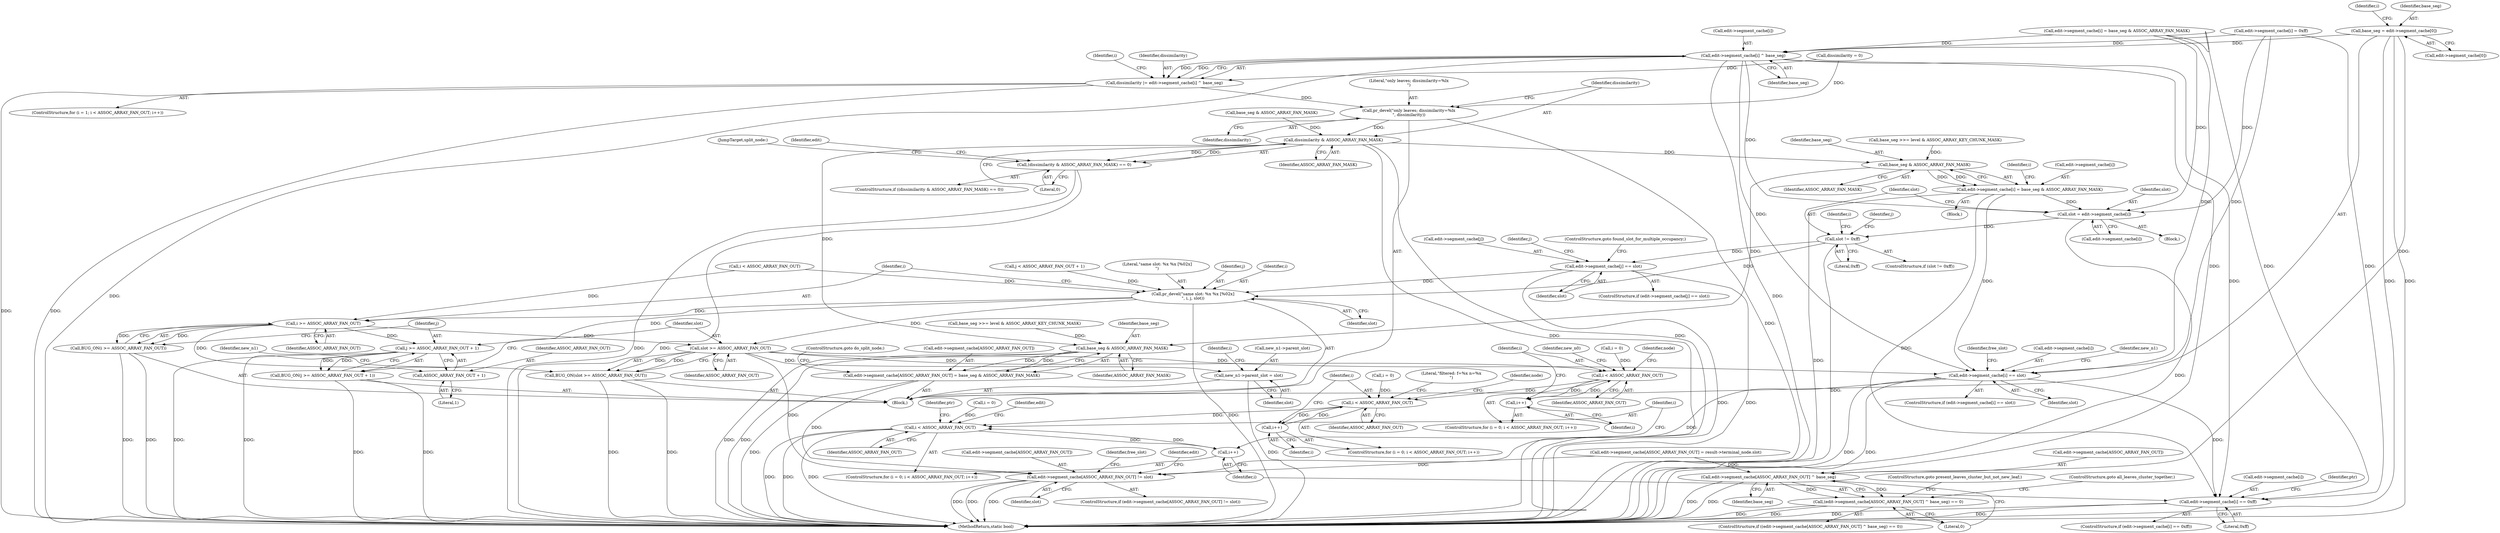 digraph "0_linux_8d4a2ec1e0b41b0cf9a0c5cd4511da7f8e4f3de2@array" {
"1000364" [label="(Call,base_seg = edit->segment_cache[0])"];
"1000382" [label="(Call,edit->segment_cache[i] ^ base_seg)"];
"1000380" [label="(Call,dissimilarity |= edit->segment_cache[i] ^ base_seg)"];
"1000389" [label="(Call,pr_devel(\"only leaves; dissimilarity=%lx\n\", dissimilarity))"];
"1000394" [label="(Call,dissimilarity & ASSOC_ARRAY_FAN_MASK)"];
"1000393" [label="(Call,(dissimilarity & ASSOC_ARRAY_FAN_MASK) == 0)"];
"1001225" [label="(Call,base_seg & ASSOC_ARRAY_FAN_MASK)"];
"1001219" [label="(Call,edit->segment_cache[i] = base_seg & ASSOC_ARRAY_FAN_MASK)"];
"1000475" [label="(Call,slot = edit->segment_cache[i])"];
"1000483" [label="(Call,slot != 0xff)"];
"1000500" [label="(Call,edit->segment_cache[j] == slot)"];
"1000509" [label="(Call,pr_devel(\"same slot: %x %x [%02x]\n\", i, j, slot))"];
"1000515" [label="(Call,i >= ASSOC_ARRAY_FAN_OUT)"];
"1000514" [label="(Call,BUG_ON(i >= ASSOC_ARRAY_FAN_OUT))"];
"1000519" [label="(Call,j >= ASSOC_ARRAY_FAN_OUT + 1)"];
"1000518" [label="(Call,BUG_ON(j >= ASSOC_ARRAY_FAN_OUT + 1))"];
"1000521" [label="(Call,ASSOC_ARRAY_FAN_OUT + 1)"];
"1000525" [label="(Call,slot >= ASSOC_ARRAY_FAN_OUT)"];
"1000524" [label="(Call,BUG_ON(slot >= ASSOC_ARRAY_FAN_OUT))"];
"1000528" [label="(Call,new_n1->parent_slot = slot)"];
"1000537" [label="(Call,i < ASSOC_ARRAY_FAN_OUT)"];
"1000540" [label="(Call,i++)"];
"1000595" [label="(Call,i < ASSOC_ARRAY_FAN_OUT)"];
"1000598" [label="(Call,i++)"];
"1000729" [label="(Call,i < ASSOC_ARRAY_FAN_OUT)"];
"1000732" [label="(Call,i++)"];
"1000610" [label="(Call,edit->segment_cache[i] == slot)"];
"1000663" [label="(Call,edit->segment_cache[ASSOC_ARRAY_FAN_OUT] != slot)"];
"1000736" [label="(Call,edit->segment_cache[i] == 0xff)"];
"1001244" [label="(Call,base_seg & ASSOC_ARRAY_FAN_MASK)"];
"1001238" [label="(Call,edit->segment_cache[ASSOC_ARRAY_FAN_OUT] = base_seg & ASSOC_ARRAY_FAN_MASK)"];
"1000401" [label="(Call,edit->segment_cache[ASSOC_ARRAY_FAN_OUT] ^ base_seg)"];
"1000400" [label="(Call,(edit->segment_cache[ASSOC_ARRAY_FAN_OUT] ^ base_seg) == 0)"];
"1000510" [label="(Literal,\"same slot: %x %x [%02x]\n\")"];
"1000674" [label="(Identifier,free_slot)"];
"1000488" [label="(Identifier,j)"];
"1000725" [label="(ControlStructure,for (i = 0; i < ASSOC_ARRAY_FAN_OUT; i++))"];
"1000540" [label="(Call,i++)"];
"1000609" [label="(ControlStructure,if (edit->segment_cache[i] == slot))"];
"1000599" [label="(Identifier,i)"];
"1000524" [label="(Call,BUG_ON(slot >= ASSOC_ARRAY_FAN_OUT))"];
"1000324" [label="(Call,edit->segment_cache[i] = 0xff)"];
"1000509" [label="(Call,pr_devel(\"same slot: %x %x [%02x]\n\", i, j, slot))"];
"1000520" [label="(Identifier,j)"];
"1000733" [label="(Identifier,i)"];
"1000596" [label="(Identifier,i)"];
"1000397" [label="(Literal,0)"];
"1001226" [label="(Identifier,base_seg)"];
"1000506" [label="(Identifier,slot)"];
"1001199" [label="(Identifier,i)"];
"1000382" [label="(Call,edit->segment_cache[i] ^ base_seg)"];
"1000663" [label="(Call,edit->segment_cache[ASSOC_ARRAY_FAN_OUT] != slot)"];
"1000546" [label="(Identifier,node)"];
"1000730" [label="(Identifier,i)"];
"1000515" [label="(Call,i >= ASSOC_ARRAY_FAN_OUT)"];
"1001246" [label="(Identifier,ASSOC_ARRAY_FAN_MASK)"];
"1000402" [label="(Call,edit->segment_cache[ASSOC_ARRAY_FAN_OUT])"];
"1000485" [label="(Literal,0xff)"];
"1001227" [label="(Identifier,ASSOC_ARRAY_FAN_MASK)"];
"1000639" [label="(Identifier,free_slot)"];
"1000572" [label="(Identifier,new_n0)"];
"1000732" [label="(Call,i++)"];
"1000400" [label="(Call,(edit->segment_cache[ASSOC_ARRAY_FAN_OUT] ^ base_seg) == 0)"];
"1000352" [label="(Call,base_seg & ASSOC_ARRAY_FAN_MASK)"];
"1000535" [label="(Identifier,i)"];
"1001239" [label="(Call,edit->segment_cache[ASSOC_ARRAY_FAN_OUT])"];
"1001214" [label="(Call,base_seg >>= level & ASSOC_ARRAY_KEY_CHUNK_MASK)"];
"1000737" [label="(Call,edit->segment_cache[i])"];
"1000392" [label="(ControlStructure,if ((dissimilarity & ASSOC_ARRAY_FAN_MASK) == 0))"];
"1000595" [label="(Call,i < ASSOC_ARRAY_FAN_OUT)"];
"1000592" [label="(Call,i = 0)"];
"1000410" [label="(ControlStructure,goto present_leaves_cluster_but_not_new_leaf;)"];
"1000473" [label="(Identifier,i)"];
"1000611" [label="(Call,edit->segment_cache[i])"];
"1000512" [label="(Identifier,j)"];
"1000735" [label="(ControlStructure,if (edit->segment_cache[i] == 0xff))"];
"1001233" [label="(Call,base_seg >>= level & ASSOC_ARRAY_KEY_CHUNK_MASK)"];
"1000394" [label="(Call,dissimilarity & ASSOC_ARRAY_FAN_MASK)"];
"1000528" [label="(Call,new_n1->parent_slot = slot)"];
"1000511" [label="(Identifier,i)"];
"1000477" [label="(Call,edit->segment_cache[i])"];
"1000539" [label="(Identifier,ASSOC_ARRAY_FAN_OUT)"];
"1001220" [label="(Call,edit->segment_cache[i])"];
"1000500" [label="(Call,edit->segment_cache[j] == slot)"];
"1000396" [label="(Identifier,ASSOC_ARRAY_FAN_MASK)"];
"1001219" [label="(Call,edit->segment_cache[i] = base_seg & ASSOC_ARRAY_FAN_MASK)"];
"1000518" [label="(Call,BUG_ON(j >= ASSOC_ARRAY_FAN_OUT + 1))"];
"1000530" [label="(Identifier,new_n1)"];
"1000522" [label="(Identifier,ASSOC_ARRAY_FAN_OUT)"];
"1000521" [label="(Call,ASSOC_ARRAY_FAN_OUT + 1)"];
"1000501" [label="(Call,edit->segment_cache[j])"];
"1000659" [label="(Literal,\"filtered: f=%x n=%x\n\")"];
"1000669" [label="(Identifier,slot)"];
"1000388" [label="(Identifier,base_seg)"];
"1000538" [label="(Identifier,i)"];
"1000483" [label="(Call,slot != 0xff)"];
"1000373" [label="(Identifier,i)"];
"1000598" [label="(Call,i++)"];
"1001248" [label="(MethodReturn,static bool)"];
"1000361" [label="(Call,dissimilarity = 0)"];
"1001244" [label="(Call,base_seg & ASSOC_ARRAY_FAN_MASK)"];
"1000591" [label="(ControlStructure,for (i = 0; i < ASSOC_ARRAY_FAN_OUT; i++))"];
"1000533" [label="(ControlStructure,for (i = 0; i < ASSOC_ARRAY_FAN_OUT; i++))"];
"1000514" [label="(Call,BUG_ON(i >= ASSOC_ARRAY_FAN_OUT))"];
"1000523" [label="(Literal,1)"];
"1000616" [label="(Identifier,slot)"];
"1000399" [label="(ControlStructure,if ((edit->segment_cache[ASSOC_ARRAY_FAN_OUT] ^ base_seg) == 0))"];
"1000517" [label="(Identifier,ASSOC_ARRAY_FAN_OUT)"];
"1000534" [label="(Call,i = 0)"];
"1001247" [label="(ControlStructure,goto do_split_node;)"];
"1001200" [label="(Block,)"];
"1000381" [label="(Identifier,dissimilarity)"];
"1000701" [label="(Identifier,edit)"];
"1001238" [label="(Call,edit->segment_cache[ASSOC_ARRAY_FAN_OUT] = base_seg & ASSOC_ARRAY_FAN_MASK)"];
"1000401" [label="(Call,edit->segment_cache[ASSOC_ARRAY_FAN_OUT] ^ base_seg)"];
"1000476" [label="(Identifier,slot)"];
"1000739" [label="(Identifier,edit)"];
"1000407" [label="(Identifier,base_seg)"];
"1000366" [label="(Call,edit->segment_cache[0])"];
"1000393" [label="(Call,(dissimilarity & ASSOC_ARRAY_FAN_MASK) == 0)"];
"1000389" [label="(Call,pr_devel(\"only leaves; dissimilarity=%lx\n\", dissimilarity))"];
"1000605" [label="(Identifier,node)"];
"1000731" [label="(Identifier,ASSOC_ARRAY_FAN_OUT)"];
"1000529" [label="(Call,new_n1->parent_slot)"];
"1000526" [label="(Identifier,slot)"];
"1000475" [label="(Call,slot = edit->segment_cache[i])"];
"1000408" [label="(Literal,0)"];
"1000729" [label="(Call,i < ASSOC_ARRAY_FAN_OUT)"];
"1000541" [label="(Identifier,i)"];
"1000391" [label="(Identifier,dissimilarity)"];
"1000527" [label="(Identifier,ASSOC_ARRAY_FAN_OUT)"];
"1000736" [label="(Call,edit->segment_cache[i] == 0xff)"];
"1000513" [label="(Identifier,slot)"];
"1000532" [label="(Identifier,slot)"];
"1000621" [label="(Identifier,new_n1)"];
"1000525" [label="(Call,slot >= ASSOC_ARRAY_FAN_OUT)"];
"1000364" [label="(Call,base_seg = edit->segment_cache[0])"];
"1000346" [label="(Call,edit->segment_cache[i] = base_seg & ASSOC_ARRAY_FAN_MASK)"];
"1001225" [label="(Call,base_seg & ASSOC_ARRAY_FAN_MASK)"];
"1000365" [label="(Identifier,base_seg)"];
"1000411" [label="(JumpTarget,split_node:)"];
"1000379" [label="(Identifier,i)"];
"1000482" [label="(ControlStructure,if (slot != 0xff))"];
"1000498" [label="(Identifier,j)"];
"1000492" [label="(Call,j < ASSOC_ARRAY_FAN_OUT + 1)"];
"1000499" [label="(ControlStructure,if (edit->segment_cache[j] == slot))"];
"1000519" [label="(Call,j >= ASSOC_ARRAY_FAN_OUT + 1)"];
"1000156" [label="(Call,edit->segment_cache[ASSOC_ARRAY_FAN_OUT] = result->terminal_node.slot)"];
"1000507" [label="(ControlStructure,goto found_slot_for_multiple_occupancy;)"];
"1000390" [label="(Literal,\"only leaves; dissimilarity=%lx\n\")"];
"1000745" [label="(Identifier,ptr)"];
"1000484" [label="(Identifier,slot)"];
"1000122" [label="(Block,)"];
"1000789" [label="(Identifier,ptr)"];
"1001245" [label="(Identifier,base_seg)"];
"1000404" [label="(Identifier,edit)"];
"1000469" [label="(Call,i < ASSOC_ARRAY_FAN_OUT)"];
"1000610" [label="(Call,edit->segment_cache[i] == slot)"];
"1000371" [label="(ControlStructure,for (i = 1; i < ASSOC_ARRAY_FAN_OUT; i++))"];
"1000409" [label="(ControlStructure,goto all_leaves_cluster_together;)"];
"1000662" [label="(ControlStructure,if (edit->segment_cache[ASSOC_ARRAY_FAN_OUT] != slot))"];
"1000380" [label="(Call,dissimilarity |= edit->segment_cache[i] ^ base_seg)"];
"1000516" [label="(Identifier,i)"];
"1000395" [label="(Identifier,dissimilarity)"];
"1000383" [label="(Call,edit->segment_cache[i])"];
"1000597" [label="(Identifier,ASSOC_ARRAY_FAN_OUT)"];
"1000474" [label="(Block,)"];
"1000664" [label="(Call,edit->segment_cache[ASSOC_ARRAY_FAN_OUT])"];
"1000537" [label="(Call,i < ASSOC_ARRAY_FAN_OUT)"];
"1000742" [label="(Literal,0xff)"];
"1000726" [label="(Call,i = 0)"];
"1000364" -> "1000122"  [label="AST: "];
"1000364" -> "1000366"  [label="CFG: "];
"1000365" -> "1000364"  [label="AST: "];
"1000366" -> "1000364"  [label="AST: "];
"1000373" -> "1000364"  [label="CFG: "];
"1000364" -> "1001248"  [label="DDG: "];
"1000364" -> "1001248"  [label="DDG: "];
"1000364" -> "1000382"  [label="DDG: "];
"1000364" -> "1000401"  [label="DDG: "];
"1000382" -> "1000380"  [label="AST: "];
"1000382" -> "1000388"  [label="CFG: "];
"1000383" -> "1000382"  [label="AST: "];
"1000388" -> "1000382"  [label="AST: "];
"1000380" -> "1000382"  [label="CFG: "];
"1000382" -> "1001248"  [label="DDG: "];
"1000382" -> "1001248"  [label="DDG: "];
"1000382" -> "1000380"  [label="DDG: "];
"1000382" -> "1000380"  [label="DDG: "];
"1000346" -> "1000382"  [label="DDG: "];
"1000324" -> "1000382"  [label="DDG: "];
"1000382" -> "1000401"  [label="DDG: "];
"1000382" -> "1000475"  [label="DDG: "];
"1000382" -> "1000610"  [label="DDG: "];
"1000382" -> "1000736"  [label="DDG: "];
"1000380" -> "1000371"  [label="AST: "];
"1000381" -> "1000380"  [label="AST: "];
"1000379" -> "1000380"  [label="CFG: "];
"1000380" -> "1001248"  [label="DDG: "];
"1000380" -> "1001248"  [label="DDG: "];
"1000361" -> "1000380"  [label="DDG: "];
"1000380" -> "1000389"  [label="DDG: "];
"1000389" -> "1000122"  [label="AST: "];
"1000389" -> "1000391"  [label="CFG: "];
"1000390" -> "1000389"  [label="AST: "];
"1000391" -> "1000389"  [label="AST: "];
"1000395" -> "1000389"  [label="CFG: "];
"1000389" -> "1001248"  [label="DDG: "];
"1000361" -> "1000389"  [label="DDG: "];
"1000389" -> "1000394"  [label="DDG: "];
"1000394" -> "1000393"  [label="AST: "];
"1000394" -> "1000396"  [label="CFG: "];
"1000395" -> "1000394"  [label="AST: "];
"1000396" -> "1000394"  [label="AST: "];
"1000397" -> "1000394"  [label="CFG: "];
"1000394" -> "1001248"  [label="DDG: "];
"1000394" -> "1001248"  [label="DDG: "];
"1000394" -> "1000393"  [label="DDG: "];
"1000394" -> "1000393"  [label="DDG: "];
"1000352" -> "1000394"  [label="DDG: "];
"1000394" -> "1001225"  [label="DDG: "];
"1000394" -> "1001244"  [label="DDG: "];
"1000393" -> "1000392"  [label="AST: "];
"1000393" -> "1000397"  [label="CFG: "];
"1000397" -> "1000393"  [label="AST: "];
"1000404" -> "1000393"  [label="CFG: "];
"1000411" -> "1000393"  [label="CFG: "];
"1000393" -> "1001248"  [label="DDG: "];
"1000393" -> "1001248"  [label="DDG: "];
"1001225" -> "1001219"  [label="AST: "];
"1001225" -> "1001227"  [label="CFG: "];
"1001226" -> "1001225"  [label="AST: "];
"1001227" -> "1001225"  [label="AST: "];
"1001219" -> "1001225"  [label="CFG: "];
"1001225" -> "1001219"  [label="DDG: "];
"1001225" -> "1001219"  [label="DDG: "];
"1001214" -> "1001225"  [label="DDG: "];
"1001225" -> "1001244"  [label="DDG: "];
"1001219" -> "1001200"  [label="AST: "];
"1001220" -> "1001219"  [label="AST: "];
"1001199" -> "1001219"  [label="CFG: "];
"1001219" -> "1001248"  [label="DDG: "];
"1001219" -> "1000475"  [label="DDG: "];
"1001219" -> "1000610"  [label="DDG: "];
"1001219" -> "1000736"  [label="DDG: "];
"1000475" -> "1000474"  [label="AST: "];
"1000475" -> "1000477"  [label="CFG: "];
"1000476" -> "1000475"  [label="AST: "];
"1000477" -> "1000475"  [label="AST: "];
"1000484" -> "1000475"  [label="CFG: "];
"1000475" -> "1001248"  [label="DDG: "];
"1000346" -> "1000475"  [label="DDG: "];
"1000324" -> "1000475"  [label="DDG: "];
"1000475" -> "1000483"  [label="DDG: "];
"1000483" -> "1000482"  [label="AST: "];
"1000483" -> "1000485"  [label="CFG: "];
"1000484" -> "1000483"  [label="AST: "];
"1000485" -> "1000483"  [label="AST: "];
"1000488" -> "1000483"  [label="CFG: "];
"1000473" -> "1000483"  [label="CFG: "];
"1000483" -> "1001248"  [label="DDG: "];
"1000483" -> "1000500"  [label="DDG: "];
"1000483" -> "1000509"  [label="DDG: "];
"1000500" -> "1000499"  [label="AST: "];
"1000500" -> "1000506"  [label="CFG: "];
"1000501" -> "1000500"  [label="AST: "];
"1000506" -> "1000500"  [label="AST: "];
"1000507" -> "1000500"  [label="CFG: "];
"1000498" -> "1000500"  [label="CFG: "];
"1000500" -> "1001248"  [label="DDG: "];
"1000500" -> "1001248"  [label="DDG: "];
"1000500" -> "1000509"  [label="DDG: "];
"1000509" -> "1000122"  [label="AST: "];
"1000509" -> "1000513"  [label="CFG: "];
"1000510" -> "1000509"  [label="AST: "];
"1000511" -> "1000509"  [label="AST: "];
"1000512" -> "1000509"  [label="AST: "];
"1000513" -> "1000509"  [label="AST: "];
"1000516" -> "1000509"  [label="CFG: "];
"1000509" -> "1001248"  [label="DDG: "];
"1000469" -> "1000509"  [label="DDG: "];
"1000492" -> "1000509"  [label="DDG: "];
"1000509" -> "1000515"  [label="DDG: "];
"1000509" -> "1000519"  [label="DDG: "];
"1000509" -> "1000525"  [label="DDG: "];
"1000515" -> "1000514"  [label="AST: "];
"1000515" -> "1000517"  [label="CFG: "];
"1000516" -> "1000515"  [label="AST: "];
"1000517" -> "1000515"  [label="AST: "];
"1000514" -> "1000515"  [label="CFG: "];
"1000515" -> "1000514"  [label="DDG: "];
"1000515" -> "1000514"  [label="DDG: "];
"1000469" -> "1000515"  [label="DDG: "];
"1000515" -> "1000519"  [label="DDG: "];
"1000515" -> "1000521"  [label="DDG: "];
"1000515" -> "1000525"  [label="DDG: "];
"1000514" -> "1000122"  [label="AST: "];
"1000520" -> "1000514"  [label="CFG: "];
"1000514" -> "1001248"  [label="DDG: "];
"1000514" -> "1001248"  [label="DDG: "];
"1000519" -> "1000518"  [label="AST: "];
"1000519" -> "1000521"  [label="CFG: "];
"1000520" -> "1000519"  [label="AST: "];
"1000521" -> "1000519"  [label="AST: "];
"1000518" -> "1000519"  [label="CFG: "];
"1000519" -> "1001248"  [label="DDG: "];
"1000519" -> "1001248"  [label="DDG: "];
"1000519" -> "1000518"  [label="DDG: "];
"1000519" -> "1000518"  [label="DDG: "];
"1000518" -> "1000122"  [label="AST: "];
"1000526" -> "1000518"  [label="CFG: "];
"1000518" -> "1001248"  [label="DDG: "];
"1000518" -> "1001248"  [label="DDG: "];
"1000521" -> "1000523"  [label="CFG: "];
"1000522" -> "1000521"  [label="AST: "];
"1000523" -> "1000521"  [label="AST: "];
"1000525" -> "1000524"  [label="AST: "];
"1000525" -> "1000527"  [label="CFG: "];
"1000526" -> "1000525"  [label="AST: "];
"1000527" -> "1000525"  [label="AST: "];
"1000524" -> "1000525"  [label="CFG: "];
"1000525" -> "1000524"  [label="DDG: "];
"1000525" -> "1000524"  [label="DDG: "];
"1000525" -> "1000528"  [label="DDG: "];
"1000525" -> "1000537"  [label="DDG: "];
"1000525" -> "1000610"  [label="DDG: "];
"1000525" -> "1000663"  [label="DDG: "];
"1000524" -> "1000122"  [label="AST: "];
"1000530" -> "1000524"  [label="CFG: "];
"1000524" -> "1001248"  [label="DDG: "];
"1000524" -> "1001248"  [label="DDG: "];
"1000528" -> "1000122"  [label="AST: "];
"1000528" -> "1000532"  [label="CFG: "];
"1000529" -> "1000528"  [label="AST: "];
"1000532" -> "1000528"  [label="AST: "];
"1000535" -> "1000528"  [label="CFG: "];
"1000528" -> "1001248"  [label="DDG: "];
"1000537" -> "1000533"  [label="AST: "];
"1000537" -> "1000539"  [label="CFG: "];
"1000538" -> "1000537"  [label="AST: "];
"1000539" -> "1000537"  [label="AST: "];
"1000546" -> "1000537"  [label="CFG: "];
"1000572" -> "1000537"  [label="CFG: "];
"1000534" -> "1000537"  [label="DDG: "];
"1000540" -> "1000537"  [label="DDG: "];
"1000537" -> "1000540"  [label="DDG: "];
"1000537" -> "1000595"  [label="DDG: "];
"1000540" -> "1000533"  [label="AST: "];
"1000540" -> "1000541"  [label="CFG: "];
"1000541" -> "1000540"  [label="AST: "];
"1000538" -> "1000540"  [label="CFG: "];
"1000595" -> "1000591"  [label="AST: "];
"1000595" -> "1000597"  [label="CFG: "];
"1000596" -> "1000595"  [label="AST: "];
"1000597" -> "1000595"  [label="AST: "];
"1000605" -> "1000595"  [label="CFG: "];
"1000659" -> "1000595"  [label="CFG: "];
"1000598" -> "1000595"  [label="DDG: "];
"1000592" -> "1000595"  [label="DDG: "];
"1000595" -> "1000598"  [label="DDG: "];
"1000595" -> "1000729"  [label="DDG: "];
"1000598" -> "1000591"  [label="AST: "];
"1000598" -> "1000599"  [label="CFG: "];
"1000599" -> "1000598"  [label="AST: "];
"1000596" -> "1000598"  [label="CFG: "];
"1000729" -> "1000725"  [label="AST: "];
"1000729" -> "1000731"  [label="CFG: "];
"1000730" -> "1000729"  [label="AST: "];
"1000731" -> "1000729"  [label="AST: "];
"1000739" -> "1000729"  [label="CFG: "];
"1000789" -> "1000729"  [label="CFG: "];
"1000729" -> "1001248"  [label="DDG: "];
"1000729" -> "1001248"  [label="DDG: "];
"1000729" -> "1001248"  [label="DDG: "];
"1000726" -> "1000729"  [label="DDG: "];
"1000732" -> "1000729"  [label="DDG: "];
"1000729" -> "1000732"  [label="DDG: "];
"1000732" -> "1000725"  [label="AST: "];
"1000732" -> "1000733"  [label="CFG: "];
"1000733" -> "1000732"  [label="AST: "];
"1000730" -> "1000732"  [label="CFG: "];
"1000610" -> "1000609"  [label="AST: "];
"1000610" -> "1000616"  [label="CFG: "];
"1000611" -> "1000610"  [label="AST: "];
"1000616" -> "1000610"  [label="AST: "];
"1000621" -> "1000610"  [label="CFG: "];
"1000639" -> "1000610"  [label="CFG: "];
"1000610" -> "1001248"  [label="DDG: "];
"1000610" -> "1001248"  [label="DDG: "];
"1000346" -> "1000610"  [label="DDG: "];
"1000324" -> "1000610"  [label="DDG: "];
"1000610" -> "1000663"  [label="DDG: "];
"1000610" -> "1000736"  [label="DDG: "];
"1000663" -> "1000662"  [label="AST: "];
"1000663" -> "1000669"  [label="CFG: "];
"1000664" -> "1000663"  [label="AST: "];
"1000669" -> "1000663"  [label="AST: "];
"1000674" -> "1000663"  [label="CFG: "];
"1000701" -> "1000663"  [label="CFG: "];
"1000663" -> "1001248"  [label="DDG: "];
"1000663" -> "1001248"  [label="DDG: "];
"1000663" -> "1001248"  [label="DDG: "];
"1000156" -> "1000663"  [label="DDG: "];
"1001238" -> "1000663"  [label="DDG: "];
"1000736" -> "1000735"  [label="AST: "];
"1000736" -> "1000742"  [label="CFG: "];
"1000737" -> "1000736"  [label="AST: "];
"1000742" -> "1000736"  [label="AST: "];
"1000745" -> "1000736"  [label="CFG: "];
"1000733" -> "1000736"  [label="CFG: "];
"1000736" -> "1001248"  [label="DDG: "];
"1000736" -> "1001248"  [label="DDG: "];
"1000346" -> "1000736"  [label="DDG: "];
"1000324" -> "1000736"  [label="DDG: "];
"1001244" -> "1001238"  [label="AST: "];
"1001244" -> "1001246"  [label="CFG: "];
"1001245" -> "1001244"  [label="AST: "];
"1001246" -> "1001244"  [label="AST: "];
"1001238" -> "1001244"  [label="CFG: "];
"1001244" -> "1001248"  [label="DDG: "];
"1001244" -> "1001248"  [label="DDG: "];
"1001244" -> "1001238"  [label="DDG: "];
"1001244" -> "1001238"  [label="DDG: "];
"1001233" -> "1001244"  [label="DDG: "];
"1001238" -> "1000122"  [label="AST: "];
"1001239" -> "1001238"  [label="AST: "];
"1001247" -> "1001238"  [label="CFG: "];
"1001238" -> "1001248"  [label="DDG: "];
"1000401" -> "1000400"  [label="AST: "];
"1000401" -> "1000407"  [label="CFG: "];
"1000402" -> "1000401"  [label="AST: "];
"1000407" -> "1000401"  [label="AST: "];
"1000408" -> "1000401"  [label="CFG: "];
"1000401" -> "1001248"  [label="DDG: "];
"1000401" -> "1001248"  [label="DDG: "];
"1000401" -> "1000400"  [label="DDG: "];
"1000401" -> "1000400"  [label="DDG: "];
"1000156" -> "1000401"  [label="DDG: "];
"1000400" -> "1000399"  [label="AST: "];
"1000400" -> "1000408"  [label="CFG: "];
"1000408" -> "1000400"  [label="AST: "];
"1000409" -> "1000400"  [label="CFG: "];
"1000410" -> "1000400"  [label="CFG: "];
"1000400" -> "1001248"  [label="DDG: "];
"1000400" -> "1001248"  [label="DDG: "];
}
